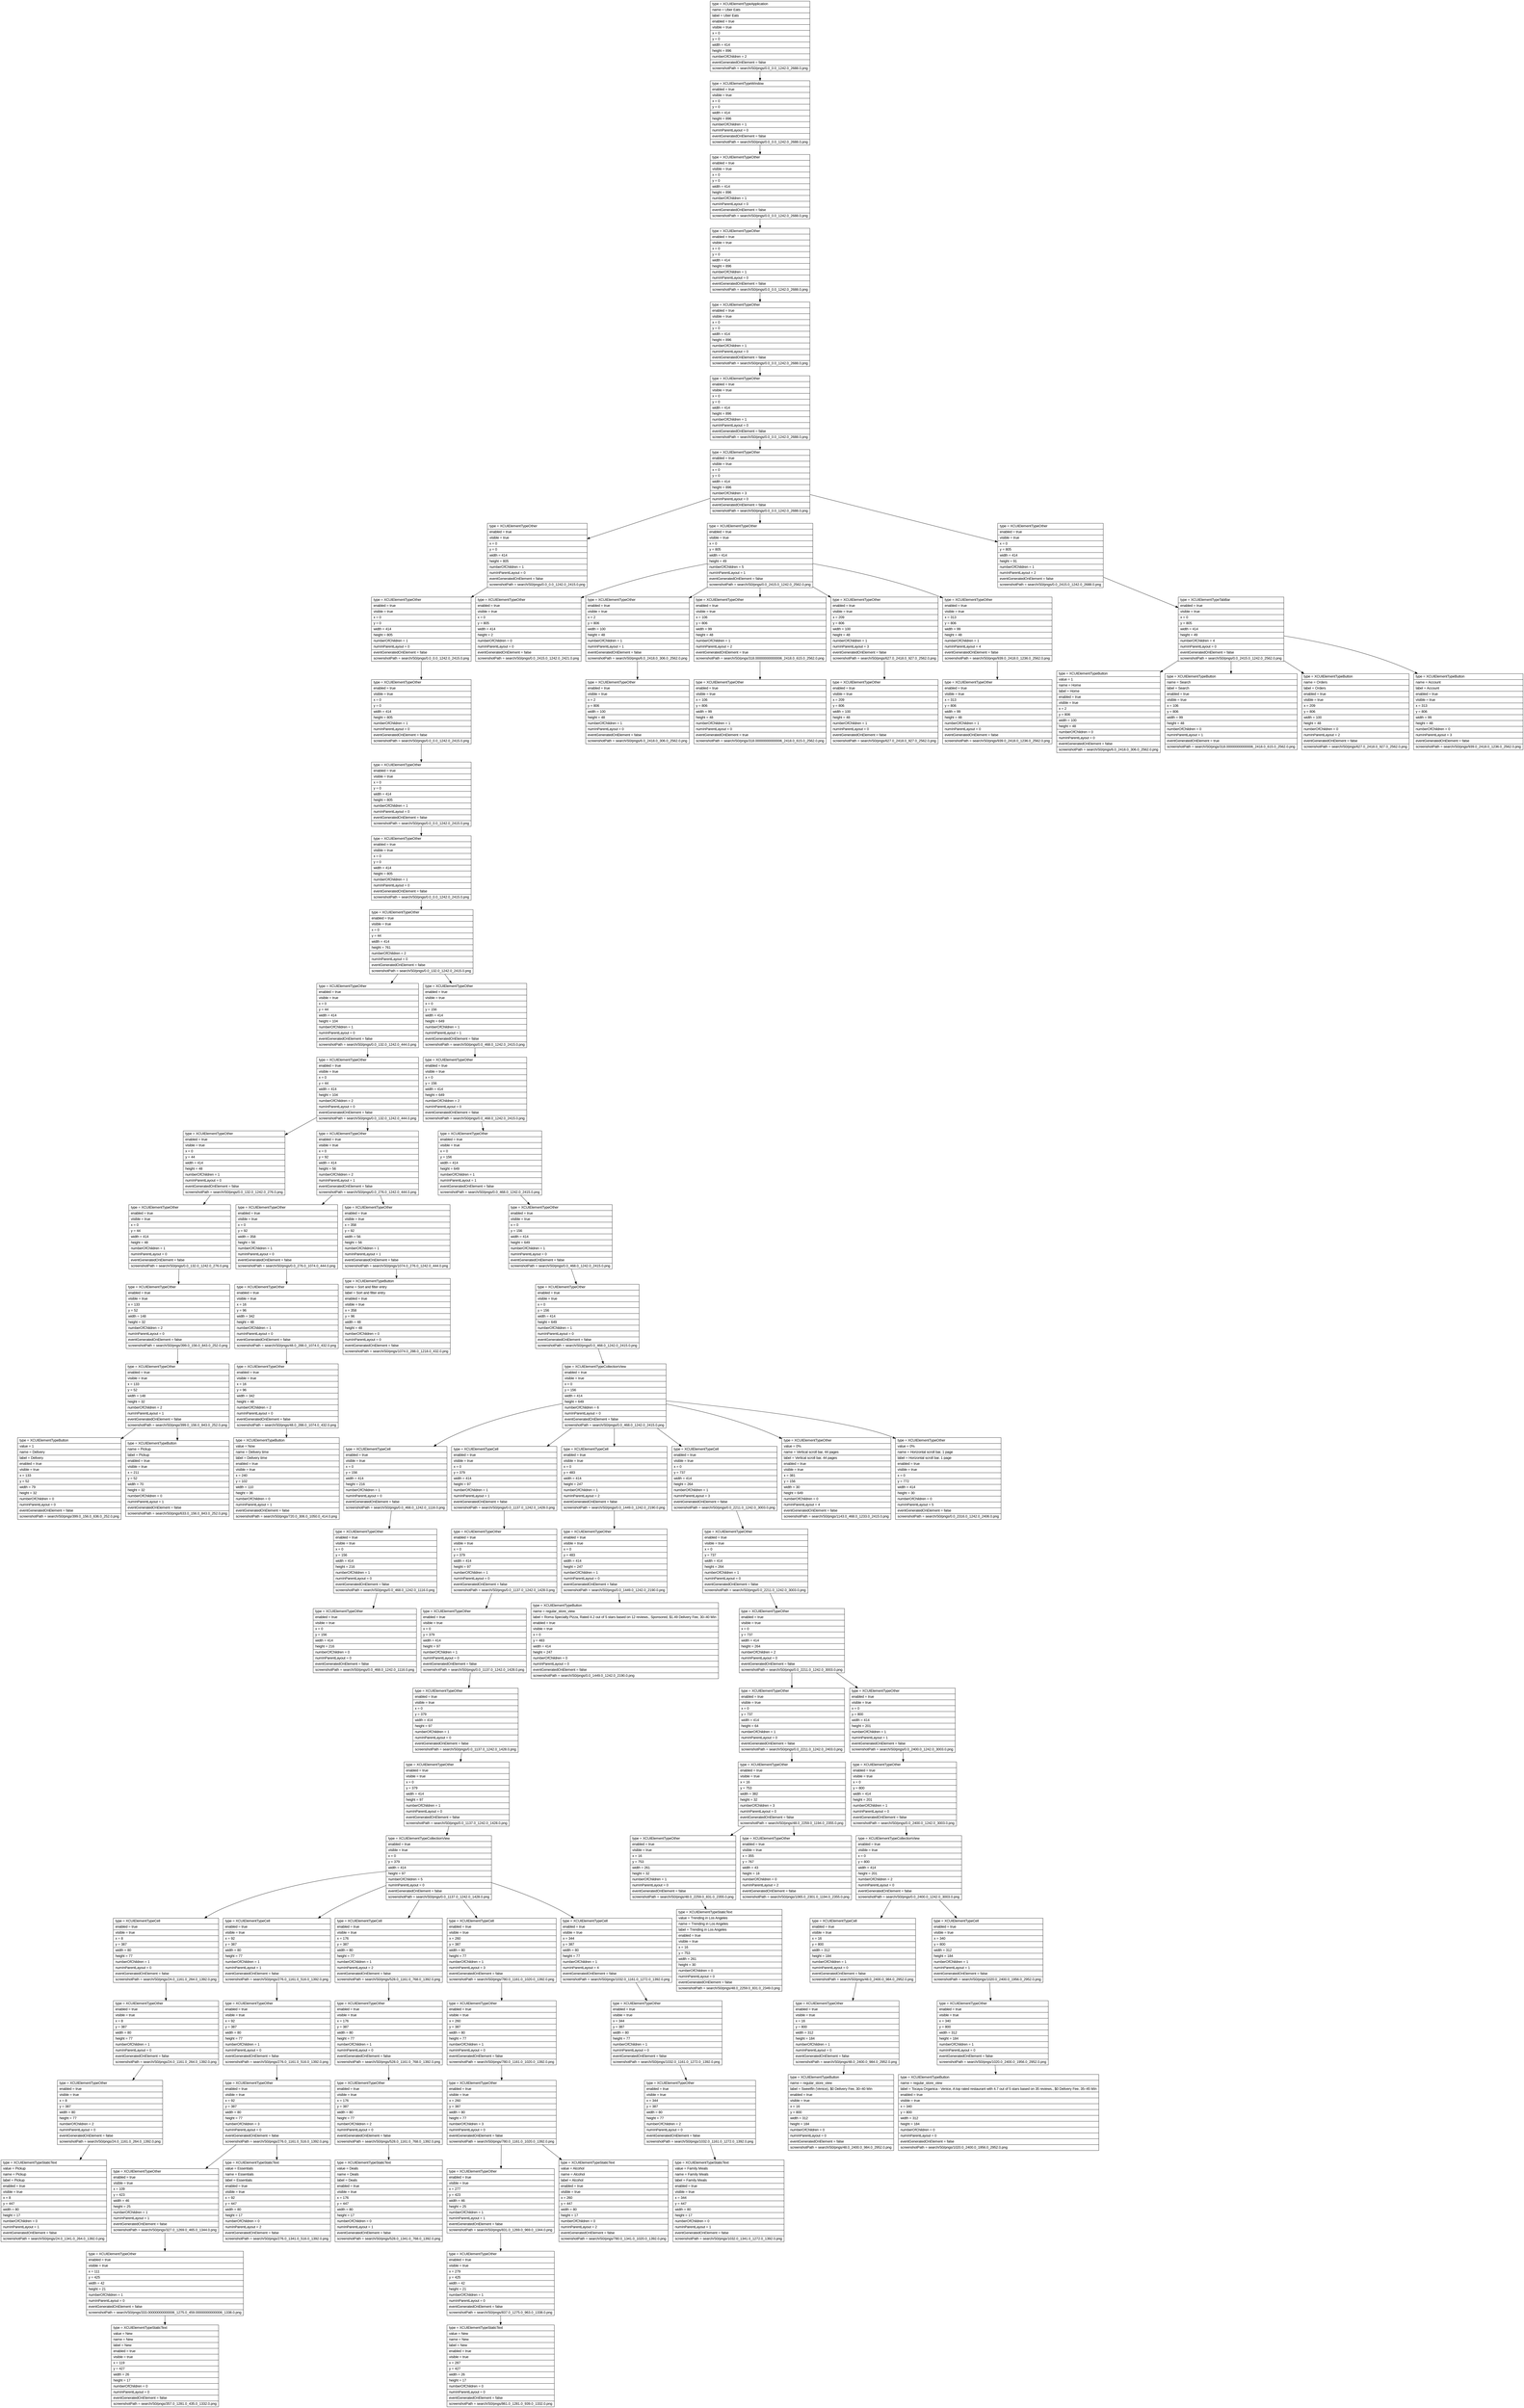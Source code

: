 digraph Layout {

	node [shape=record fontname=Arial];

	0	[label="{type = XCUIElementTypeApplication\l|name = Uber Eats\l|label = Uber Eats\l|enabled = true\l|visible = true\l|x = 0\l|y = 0\l|width = 414\l|height = 896\l|numberOfChildren = 2\l|eventGeneratedOnElement = false \l|screenshotPath = search/S0/pngs/0.0_0.0_1242.0_2688.0.png\l}"]
	1	[label="{type = XCUIElementTypeWindow\l|enabled = true\l|visible = true\l|x = 0\l|y = 0\l|width = 414\l|height = 896\l|numberOfChildren = 1\l|numInParentLayout = 0\l|eventGeneratedOnElement = false \l|screenshotPath = search/S0/pngs/0.0_0.0_1242.0_2688.0.png\l}"]
	2	[label="{type = XCUIElementTypeOther\l|enabled = true\l|visible = true\l|x = 0\l|y = 0\l|width = 414\l|height = 896\l|numberOfChildren = 1\l|numInParentLayout = 0\l|eventGeneratedOnElement = false \l|screenshotPath = search/S0/pngs/0.0_0.0_1242.0_2688.0.png\l}"]
	3	[label="{type = XCUIElementTypeOther\l|enabled = true\l|visible = true\l|x = 0\l|y = 0\l|width = 414\l|height = 896\l|numberOfChildren = 1\l|numInParentLayout = 0\l|eventGeneratedOnElement = false \l|screenshotPath = search/S0/pngs/0.0_0.0_1242.0_2688.0.png\l}"]
	4	[label="{type = XCUIElementTypeOther\l|enabled = true\l|visible = true\l|x = 0\l|y = 0\l|width = 414\l|height = 896\l|numberOfChildren = 1\l|numInParentLayout = 0\l|eventGeneratedOnElement = false \l|screenshotPath = search/S0/pngs/0.0_0.0_1242.0_2688.0.png\l}"]
	5	[label="{type = XCUIElementTypeOther\l|enabled = true\l|visible = true\l|x = 0\l|y = 0\l|width = 414\l|height = 896\l|numberOfChildren = 1\l|numInParentLayout = 0\l|eventGeneratedOnElement = false \l|screenshotPath = search/S0/pngs/0.0_0.0_1242.0_2688.0.png\l}"]
	6	[label="{type = XCUIElementTypeOther\l|enabled = true\l|visible = true\l|x = 0\l|y = 0\l|width = 414\l|height = 896\l|numberOfChildren = 3\l|numInParentLayout = 0\l|eventGeneratedOnElement = false \l|screenshotPath = search/S0/pngs/0.0_0.0_1242.0_2688.0.png\l}"]
	7	[label="{type = XCUIElementTypeOther\l|enabled = true\l|visible = true\l|x = 0\l|y = 0\l|width = 414\l|height = 805\l|numberOfChildren = 1\l|numInParentLayout = 0\l|eventGeneratedOnElement = false \l|screenshotPath = search/S0/pngs/0.0_0.0_1242.0_2415.0.png\l}"]
	8	[label="{type = XCUIElementTypeOther\l|enabled = true\l|visible = true\l|x = 0\l|y = 805\l|width = 414\l|height = 49\l|numberOfChildren = 5\l|numInParentLayout = 1\l|eventGeneratedOnElement = false \l|screenshotPath = search/S0/pngs/0.0_2415.0_1242.0_2562.0.png\l}"]
	9	[label="{type = XCUIElementTypeOther\l|enabled = true\l|visible = true\l|x = 0\l|y = 805\l|width = 414\l|height = 91\l|numberOfChildren = 1\l|numInParentLayout = 2\l|eventGeneratedOnElement = false \l|screenshotPath = search/S0/pngs/0.0_2415.0_1242.0_2688.0.png\l}"]
	10	[label="{type = XCUIElementTypeOther\l|enabled = true\l|visible = true\l|x = 0\l|y = 0\l|width = 414\l|height = 805\l|numberOfChildren = 1\l|numInParentLayout = 0\l|eventGeneratedOnElement = false \l|screenshotPath = search/S0/pngs/0.0_0.0_1242.0_2415.0.png\l}"]
	11	[label="{type = XCUIElementTypeOther\l|enabled = true\l|visible = true\l|x = 0\l|y = 805\l|width = 414\l|height = 2\l|numberOfChildren = 0\l|numInParentLayout = 0\l|eventGeneratedOnElement = false \l|screenshotPath = search/S0/pngs/0.0_2415.0_1242.0_2421.0.png\l}"]
	12	[label="{type = XCUIElementTypeOther\l|enabled = true\l|visible = true\l|x = 2\l|y = 806\l|width = 100\l|height = 48\l|numberOfChildren = 1\l|numInParentLayout = 1\l|eventGeneratedOnElement = false \l|screenshotPath = search/S0/pngs/6.0_2418.0_306.0_2562.0.png\l}"]
	13	[label="{type = XCUIElementTypeOther\l|enabled = true\l|visible = true\l|x = 106\l|y = 806\l|width = 99\l|height = 48\l|numberOfChildren = 1\l|numInParentLayout = 2\l|eventGeneratedOnElement = true \l|screenshotPath = search/S0/pngs/318.00000000000006_2418.0_615.0_2562.0.png\l}"]
	14	[label="{type = XCUIElementTypeOther\l|enabled = true\l|visible = true\l|x = 209\l|y = 806\l|width = 100\l|height = 48\l|numberOfChildren = 1\l|numInParentLayout = 3\l|eventGeneratedOnElement = false \l|screenshotPath = search/S0/pngs/627.0_2418.0_927.0_2562.0.png\l}"]
	15	[label="{type = XCUIElementTypeOther\l|enabled = true\l|visible = true\l|x = 313\l|y = 806\l|width = 99\l|height = 48\l|numberOfChildren = 1\l|numInParentLayout = 4\l|eventGeneratedOnElement = false \l|screenshotPath = search/S0/pngs/939.0_2418.0_1236.0_2562.0.png\l}"]
	16	[label="{type = XCUIElementTypeTabBar\l|enabled = true\l|visible = true\l|x = 0\l|y = 805\l|width = 414\l|height = 49\l|numberOfChildren = 4\l|numInParentLayout = 0\l|eventGeneratedOnElement = false \l|screenshotPath = search/S0/pngs/0.0_2415.0_1242.0_2562.0.png\l}"]
	17	[label="{type = XCUIElementTypeOther\l|enabled = true\l|visible = true\l|x = 0\l|y = 0\l|width = 414\l|height = 805\l|numberOfChildren = 1\l|numInParentLayout = 0\l|eventGeneratedOnElement = false \l|screenshotPath = search/S0/pngs/0.0_0.0_1242.0_2415.0.png\l}"]
	18	[label="{type = XCUIElementTypeOther\l|enabled = true\l|visible = true\l|x = 2\l|y = 806\l|width = 100\l|height = 48\l|numberOfChildren = 1\l|numInParentLayout = 0\l|eventGeneratedOnElement = false \l|screenshotPath = search/S0/pngs/6.0_2418.0_306.0_2562.0.png\l}"]
	19	[label="{type = XCUIElementTypeOther\l|enabled = true\l|visible = true\l|x = 106\l|y = 806\l|width = 99\l|height = 48\l|numberOfChildren = 1\l|numInParentLayout = 0\l|eventGeneratedOnElement = true \l|screenshotPath = search/S0/pngs/318.00000000000006_2418.0_615.0_2562.0.png\l}"]
	20	[label="{type = XCUIElementTypeOther\l|enabled = true\l|visible = true\l|x = 209\l|y = 806\l|width = 100\l|height = 48\l|numberOfChildren = 1\l|numInParentLayout = 0\l|eventGeneratedOnElement = false \l|screenshotPath = search/S0/pngs/627.0_2418.0_927.0_2562.0.png\l}"]
	21	[label="{type = XCUIElementTypeOther\l|enabled = true\l|visible = true\l|x = 313\l|y = 806\l|width = 99\l|height = 48\l|numberOfChildren = 1\l|numInParentLayout = 0\l|eventGeneratedOnElement = false \l|screenshotPath = search/S0/pngs/939.0_2418.0_1236.0_2562.0.png\l}"]
	22	[label="{type = XCUIElementTypeButton\l|value = 1\l|name = Home\l|label = Home\l|enabled = true\l|visible = true\l|x = 2\l|y = 806\l|width = 100\l|height = 48\l|numberOfChildren = 0\l|numInParentLayout = 0\l|eventGeneratedOnElement = false \l|screenshotPath = search/S0/pngs/6.0_2418.0_306.0_2562.0.png\l}"]
	23	[label="{type = XCUIElementTypeButton\l|name = Search\l|label = Search\l|enabled = true\l|visible = true\l|x = 106\l|y = 806\l|width = 99\l|height = 48\l|numberOfChildren = 0\l|numInParentLayout = 1\l|eventGeneratedOnElement = true \l|screenshotPath = search/S0/pngs/318.00000000000006_2418.0_615.0_2562.0.png\l}"]
	24	[label="{type = XCUIElementTypeButton\l|name = Orders\l|label = Orders\l|enabled = true\l|visible = true\l|x = 209\l|y = 806\l|width = 100\l|height = 48\l|numberOfChildren = 0\l|numInParentLayout = 2\l|eventGeneratedOnElement = false \l|screenshotPath = search/S0/pngs/627.0_2418.0_927.0_2562.0.png\l}"]
	25	[label="{type = XCUIElementTypeButton\l|name = Account\l|label = Account\l|enabled = true\l|visible = true\l|x = 313\l|y = 806\l|width = 99\l|height = 48\l|numberOfChildren = 0\l|numInParentLayout = 3\l|eventGeneratedOnElement = false \l|screenshotPath = search/S0/pngs/939.0_2418.0_1236.0_2562.0.png\l}"]
	26	[label="{type = XCUIElementTypeOther\l|enabled = true\l|visible = true\l|x = 0\l|y = 0\l|width = 414\l|height = 805\l|numberOfChildren = 1\l|numInParentLayout = 0\l|eventGeneratedOnElement = false \l|screenshotPath = search/S0/pngs/0.0_0.0_1242.0_2415.0.png\l}"]
	27	[label="{type = XCUIElementTypeOther\l|enabled = true\l|visible = true\l|x = 0\l|y = 0\l|width = 414\l|height = 805\l|numberOfChildren = 1\l|numInParentLayout = 0\l|eventGeneratedOnElement = false \l|screenshotPath = search/S0/pngs/0.0_0.0_1242.0_2415.0.png\l}"]
	28	[label="{type = XCUIElementTypeOther\l|enabled = true\l|visible = true\l|x = 0\l|y = 44\l|width = 414\l|height = 761\l|numberOfChildren = 2\l|numInParentLayout = 0\l|eventGeneratedOnElement = false \l|screenshotPath = search/S0/pngs/0.0_132.0_1242.0_2415.0.png\l}"]
	29	[label="{type = XCUIElementTypeOther\l|enabled = true\l|visible = true\l|x = 0\l|y = 44\l|width = 414\l|height = 104\l|numberOfChildren = 1\l|numInParentLayout = 0\l|eventGeneratedOnElement = false \l|screenshotPath = search/S0/pngs/0.0_132.0_1242.0_444.0.png\l}"]
	30	[label="{type = XCUIElementTypeOther\l|enabled = true\l|visible = true\l|x = 0\l|y = 156\l|width = 414\l|height = 649\l|numberOfChildren = 1\l|numInParentLayout = 1\l|eventGeneratedOnElement = false \l|screenshotPath = search/S0/pngs/0.0_468.0_1242.0_2415.0.png\l}"]
	31	[label="{type = XCUIElementTypeOther\l|enabled = true\l|visible = true\l|x = 0\l|y = 44\l|width = 414\l|height = 104\l|numberOfChildren = 2\l|numInParentLayout = 0\l|eventGeneratedOnElement = false \l|screenshotPath = search/S0/pngs/0.0_132.0_1242.0_444.0.png\l}"]
	32	[label="{type = XCUIElementTypeOther\l|enabled = true\l|visible = true\l|x = 0\l|y = 156\l|width = 414\l|height = 649\l|numberOfChildren = 2\l|numInParentLayout = 0\l|eventGeneratedOnElement = false \l|screenshotPath = search/S0/pngs/0.0_468.0_1242.0_2415.0.png\l}"]
	33	[label="{type = XCUIElementTypeOther\l|enabled = true\l|visible = true\l|x = 0\l|y = 44\l|width = 414\l|height = 48\l|numberOfChildren = 1\l|numInParentLayout = 0\l|eventGeneratedOnElement = false \l|screenshotPath = search/S0/pngs/0.0_132.0_1242.0_276.0.png\l}"]
	34	[label="{type = XCUIElementTypeOther\l|enabled = true\l|visible = true\l|x = 0\l|y = 92\l|width = 414\l|height = 56\l|numberOfChildren = 2\l|numInParentLayout = 1\l|eventGeneratedOnElement = false \l|screenshotPath = search/S0/pngs/0.0_276.0_1242.0_444.0.png\l}"]
	35	[label="{type = XCUIElementTypeOther\l|enabled = true\l|visible = true\l|x = 0\l|y = 156\l|width = 414\l|height = 649\l|numberOfChildren = 1\l|numInParentLayout = 1\l|eventGeneratedOnElement = false \l|screenshotPath = search/S0/pngs/0.0_468.0_1242.0_2415.0.png\l}"]
	36	[label="{type = XCUIElementTypeOther\l|enabled = true\l|visible = true\l|x = 0\l|y = 44\l|width = 414\l|height = 48\l|numberOfChildren = 1\l|numInParentLayout = 0\l|eventGeneratedOnElement = false \l|screenshotPath = search/S0/pngs/0.0_132.0_1242.0_276.0.png\l}"]
	37	[label="{type = XCUIElementTypeOther\l|enabled = true\l|visible = true\l|x = 0\l|y = 92\l|width = 358\l|height = 56\l|numberOfChildren = 1\l|numInParentLayout = 0\l|eventGeneratedOnElement = false \l|screenshotPath = search/S0/pngs/0.0_276.0_1074.0_444.0.png\l}"]
	38	[label="{type = XCUIElementTypeOther\l|enabled = true\l|visible = true\l|x = 358\l|y = 92\l|width = 56\l|height = 56\l|numberOfChildren = 1\l|numInParentLayout = 1\l|eventGeneratedOnElement = false \l|screenshotPath = search/S0/pngs/1074.0_276.0_1242.0_444.0.png\l}"]
	39	[label="{type = XCUIElementTypeOther\l|enabled = true\l|visible = true\l|x = 0\l|y = 156\l|width = 414\l|height = 649\l|numberOfChildren = 1\l|numInParentLayout = 0\l|eventGeneratedOnElement = false \l|screenshotPath = search/S0/pngs/0.0_468.0_1242.0_2415.0.png\l}"]
	40	[label="{type = XCUIElementTypeOther\l|enabled = true\l|visible = true\l|x = 133\l|y = 52\l|width = 148\l|height = 32\l|numberOfChildren = 2\l|numInParentLayout = 0\l|eventGeneratedOnElement = false \l|screenshotPath = search/S0/pngs/399.0_156.0_843.0_252.0.png\l}"]
	41	[label="{type = XCUIElementTypeOther\l|enabled = true\l|visible = true\l|x = 16\l|y = 96\l|width = 342\l|height = 48\l|numberOfChildren = 1\l|numInParentLayout = 0\l|eventGeneratedOnElement = false \l|screenshotPath = search/S0/pngs/48.0_288.0_1074.0_432.0.png\l}"]
	42	[label="{type = XCUIElementTypeButton\l|name = Sort and filter entry\l|label = Sort and filter entry\l|enabled = true\l|visible = true\l|x = 358\l|y = 96\l|width = 48\l|height = 48\l|numberOfChildren = 0\l|numInParentLayout = 0\l|eventGeneratedOnElement = false \l|screenshotPath = search/S0/pngs/1074.0_288.0_1218.0_432.0.png\l}"]
	43	[label="{type = XCUIElementTypeOther\l|enabled = true\l|visible = true\l|x = 0\l|y = 156\l|width = 414\l|height = 649\l|numberOfChildren = 1\l|numInParentLayout = 0\l|eventGeneratedOnElement = false \l|screenshotPath = search/S0/pngs/0.0_468.0_1242.0_2415.0.png\l}"]
	44	[label="{type = XCUIElementTypeOther\l|enabled = true\l|visible = true\l|x = 133\l|y = 52\l|width = 148\l|height = 32\l|numberOfChildren = 2\l|numInParentLayout = 1\l|eventGeneratedOnElement = false \l|screenshotPath = search/S0/pngs/399.0_156.0_843.0_252.0.png\l}"]
	45	[label="{type = XCUIElementTypeOther\l|enabled = true\l|visible = true\l|x = 16\l|y = 96\l|width = 342\l|height = 48\l|numberOfChildren = 2\l|numInParentLayout = 0\l|eventGeneratedOnElement = false \l|screenshotPath = search/S0/pngs/48.0_288.0_1074.0_432.0.png\l}"]
	46	[label="{type = XCUIElementTypeCollectionView\l|enabled = true\l|visible = true\l|x = 0\l|y = 156\l|width = 414\l|height = 649\l|numberOfChildren = 6\l|numInParentLayout = 0\l|eventGeneratedOnElement = false \l|screenshotPath = search/S0/pngs/0.0_468.0_1242.0_2415.0.png\l}"]
	47	[label="{type = XCUIElementTypeButton\l|value = 1\l|name = Delivery\l|label = Delivery\l|enabled = true\l|visible = true\l|x = 133\l|y = 52\l|width = 79\l|height = 32\l|numberOfChildren = 0\l|numInParentLayout = 0\l|eventGeneratedOnElement = false \l|screenshotPath = search/S0/pngs/399.0_156.0_636.0_252.0.png\l}"]
	48	[label="{type = XCUIElementTypeButton\l|name = Pickup\l|label = Pickup\l|enabled = true\l|visible = true\l|x = 211\l|y = 52\l|width = 70\l|height = 32\l|numberOfChildren = 0\l|numInParentLayout = 1\l|eventGeneratedOnElement = false \l|screenshotPath = search/S0/pngs/633.0_156.0_843.0_252.0.png\l}"]
	49	[label="{type = XCUIElementTypeButton\l|value = Now\l|name = Delivery time\l|label = Delivery time\l|enabled = true\l|visible = true\l|x = 240\l|y = 102\l|width = 110\l|height = 36\l|numberOfChildren = 0\l|numInParentLayout = 1\l|eventGeneratedOnElement = false \l|screenshotPath = search/S0/pngs/720.0_306.0_1050.0_414.0.png\l}"]
	50	[label="{type = XCUIElementTypeCell\l|enabled = true\l|visible = true\l|x = 0\l|y = 156\l|width = 414\l|height = 216\l|numberOfChildren = 1\l|numInParentLayout = 0\l|eventGeneratedOnElement = false \l|screenshotPath = search/S0/pngs/0.0_468.0_1242.0_1116.0.png\l}"]
	51	[label="{type = XCUIElementTypeCell\l|enabled = true\l|visible = true\l|x = 0\l|y = 379\l|width = 414\l|height = 97\l|numberOfChildren = 1\l|numInParentLayout = 1\l|eventGeneratedOnElement = false \l|screenshotPath = search/S0/pngs/0.0_1137.0_1242.0_1428.0.png\l}"]
	52	[label="{type = XCUIElementTypeCell\l|enabled = true\l|visible = true\l|x = 0\l|y = 483\l|width = 414\l|height = 247\l|numberOfChildren = 1\l|numInParentLayout = 2\l|eventGeneratedOnElement = false \l|screenshotPath = search/S0/pngs/0.0_1449.0_1242.0_2190.0.png\l}"]
	53	[label="{type = XCUIElementTypeCell\l|enabled = true\l|visible = true\l|x = 0\l|y = 737\l|width = 414\l|height = 264\l|numberOfChildren = 1\l|numInParentLayout = 3\l|eventGeneratedOnElement = false \l|screenshotPath = search/S0/pngs/0.0_2211.0_1242.0_3003.0.png\l}"]
	54	[label="{type = XCUIElementTypeOther\l|value = 0%\l|name = Vertical scroll bar, 44 pages\l|label = Vertical scroll bar, 44 pages\l|enabled = true\l|visible = true\l|x = 381\l|y = 156\l|width = 30\l|height = 649\l|numberOfChildren = 0\l|numInParentLayout = 4\l|eventGeneratedOnElement = false \l|screenshotPath = search/S0/pngs/1143.0_468.0_1233.0_2415.0.png\l}"]
	55	[label="{type = XCUIElementTypeOther\l|value = 0%\l|name = Horizontal scroll bar, 1 page\l|label = Horizontal scroll bar, 1 page\l|enabled = true\l|visible = true\l|x = 0\l|y = 772\l|width = 414\l|height = 30\l|numberOfChildren = 0\l|numInParentLayout = 5\l|eventGeneratedOnElement = false \l|screenshotPath = search/S0/pngs/0.0_2316.0_1242.0_2406.0.png\l}"]
	56	[label="{type = XCUIElementTypeOther\l|enabled = true\l|visible = true\l|x = 0\l|y = 156\l|width = 414\l|height = 216\l|numberOfChildren = 1\l|numInParentLayout = 0\l|eventGeneratedOnElement = false \l|screenshotPath = search/S0/pngs/0.0_468.0_1242.0_1116.0.png\l}"]
	57	[label="{type = XCUIElementTypeOther\l|enabled = true\l|visible = true\l|x = 0\l|y = 379\l|width = 414\l|height = 97\l|numberOfChildren = 1\l|numInParentLayout = 0\l|eventGeneratedOnElement = false \l|screenshotPath = search/S0/pngs/0.0_1137.0_1242.0_1428.0.png\l}"]
	58	[label="{type = XCUIElementTypeOther\l|enabled = true\l|visible = true\l|x = 0\l|y = 483\l|width = 414\l|height = 247\l|numberOfChildren = 1\l|numInParentLayout = 0\l|eventGeneratedOnElement = false \l|screenshotPath = search/S0/pngs/0.0_1449.0_1242.0_2190.0.png\l}"]
	59	[label="{type = XCUIElementTypeOther\l|enabled = true\l|visible = true\l|x = 0\l|y = 737\l|width = 414\l|height = 264\l|numberOfChildren = 1\l|numInParentLayout = 0\l|eventGeneratedOnElement = false \l|screenshotPath = search/S0/pngs/0.0_2211.0_1242.0_3003.0.png\l}"]
	60	[label="{type = XCUIElementTypeOther\l|enabled = true\l|visible = true\l|x = 0\l|y = 156\l|width = 414\l|height = 216\l|numberOfChildren = 0\l|numInParentLayout = 0\l|eventGeneratedOnElement = false \l|screenshotPath = search/S0/pngs/0.0_468.0_1242.0_1116.0.png\l}"]
	61	[label="{type = XCUIElementTypeOther\l|enabled = true\l|visible = true\l|x = 0\l|y = 379\l|width = 414\l|height = 97\l|numberOfChildren = 1\l|numInParentLayout = 0\l|eventGeneratedOnElement = false \l|screenshotPath = search/S0/pngs/0.0_1137.0_1242.0_1428.0.png\l}"]
	62	[label="{type = XCUIElementTypeButton\l|name = regular_store_view\l|label = Roma Specialty Pizza, Rated 4.2 out of 5 stars based on 12 reviews., Sponsored, $1.49 Delivery Fee, 30–40 Min\l|enabled = true\l|visible = true\l|x = 0\l|y = 483\l|width = 414\l|height = 247\l|numberOfChildren = 0\l|numInParentLayout = 0\l|eventGeneratedOnElement = false \l|screenshotPath = search/S0/pngs/0.0_1449.0_1242.0_2190.0.png\l}"]
	63	[label="{type = XCUIElementTypeOther\l|enabled = true\l|visible = true\l|x = 0\l|y = 737\l|width = 414\l|height = 264\l|numberOfChildren = 2\l|numInParentLayout = 0\l|eventGeneratedOnElement = false \l|screenshotPath = search/S0/pngs/0.0_2211.0_1242.0_3003.0.png\l}"]
	64	[label="{type = XCUIElementTypeOther\l|enabled = true\l|visible = true\l|x = 0\l|y = 379\l|width = 414\l|height = 97\l|numberOfChildren = 1\l|numInParentLayout = 0\l|eventGeneratedOnElement = false \l|screenshotPath = search/S0/pngs/0.0_1137.0_1242.0_1428.0.png\l}"]
	65	[label="{type = XCUIElementTypeOther\l|enabled = true\l|visible = true\l|x = 0\l|y = 737\l|width = 414\l|height = 64\l|numberOfChildren = 1\l|numInParentLayout = 0\l|eventGeneratedOnElement = false \l|screenshotPath = search/S0/pngs/0.0_2211.0_1242.0_2403.0.png\l}"]
	66	[label="{type = XCUIElementTypeOther\l|enabled = true\l|visible = true\l|x = 0\l|y = 800\l|width = 414\l|height = 201\l|numberOfChildren = 1\l|numInParentLayout = 1\l|eventGeneratedOnElement = false \l|screenshotPath = search/S0/pngs/0.0_2400.0_1242.0_3003.0.png\l}"]
	67	[label="{type = XCUIElementTypeOther\l|enabled = true\l|visible = true\l|x = 0\l|y = 379\l|width = 414\l|height = 97\l|numberOfChildren = 1\l|numInParentLayout = 0\l|eventGeneratedOnElement = false \l|screenshotPath = search/S0/pngs/0.0_1137.0_1242.0_1428.0.png\l}"]
	68	[label="{type = XCUIElementTypeOther\l|enabled = true\l|visible = true\l|x = 16\l|y = 753\l|width = 382\l|height = 32\l|numberOfChildren = 3\l|numInParentLayout = 0\l|eventGeneratedOnElement = false \l|screenshotPath = search/S0/pngs/48.0_2259.0_1194.0_2355.0.png\l}"]
	69	[label="{type = XCUIElementTypeOther\l|enabled = true\l|visible = true\l|x = 0\l|y = 800\l|width = 414\l|height = 201\l|numberOfChildren = 1\l|numInParentLayout = 0\l|eventGeneratedOnElement = false \l|screenshotPath = search/S0/pngs/0.0_2400.0_1242.0_3003.0.png\l}"]
	70	[label="{type = XCUIElementTypeCollectionView\l|enabled = true\l|visible = true\l|x = 0\l|y = 379\l|width = 414\l|height = 97\l|numberOfChildren = 5\l|numInParentLayout = 0\l|eventGeneratedOnElement = false \l|screenshotPath = search/S0/pngs/0.0_1137.0_1242.0_1428.0.png\l}"]
	71	[label="{type = XCUIElementTypeOther\l|enabled = true\l|visible = true\l|x = 16\l|y = 753\l|width = 261\l|height = 32\l|numberOfChildren = 1\l|numInParentLayout = 0\l|eventGeneratedOnElement = false \l|screenshotPath = search/S0/pngs/48.0_2259.0_831.0_2355.0.png\l}"]
	72	[label="{type = XCUIElementTypeOther\l|enabled = true\l|visible = true\l|x = 355\l|y = 767\l|width = 43\l|height = 18\l|numberOfChildren = 0\l|numInParentLayout = 2\l|eventGeneratedOnElement = false \l|screenshotPath = search/S0/pngs/1065.0_2301.0_1194.0_2355.0.png\l}"]
	73	[label="{type = XCUIElementTypeCollectionView\l|enabled = true\l|visible = true\l|x = 0\l|y = 800\l|width = 414\l|height = 201\l|numberOfChildren = 2\l|numInParentLayout = 0\l|eventGeneratedOnElement = false \l|screenshotPath = search/S0/pngs/0.0_2400.0_1242.0_3003.0.png\l}"]
	74	[label="{type = XCUIElementTypeCell\l|enabled = true\l|visible = true\l|x = 8\l|y = 387\l|width = 80\l|height = 77\l|numberOfChildren = 1\l|numInParentLayout = 0\l|eventGeneratedOnElement = false \l|screenshotPath = search/S0/pngs/24.0_1161.0_264.0_1392.0.png\l}"]
	75	[label="{type = XCUIElementTypeCell\l|enabled = true\l|visible = true\l|x = 92\l|y = 387\l|width = 80\l|height = 77\l|numberOfChildren = 1\l|numInParentLayout = 1\l|eventGeneratedOnElement = false \l|screenshotPath = search/S0/pngs/276.0_1161.0_516.0_1392.0.png\l}"]
	76	[label="{type = XCUIElementTypeCell\l|enabled = true\l|visible = true\l|x = 176\l|y = 387\l|width = 80\l|height = 77\l|numberOfChildren = 1\l|numInParentLayout = 2\l|eventGeneratedOnElement = false \l|screenshotPath = search/S0/pngs/528.0_1161.0_768.0_1392.0.png\l}"]
	77	[label="{type = XCUIElementTypeCell\l|enabled = true\l|visible = true\l|x = 260\l|y = 387\l|width = 80\l|height = 77\l|numberOfChildren = 1\l|numInParentLayout = 3\l|eventGeneratedOnElement = false \l|screenshotPath = search/S0/pngs/780.0_1161.0_1020.0_1392.0.png\l}"]
	78	[label="{type = XCUIElementTypeCell\l|enabled = true\l|visible = true\l|x = 344\l|y = 387\l|width = 80\l|height = 77\l|numberOfChildren = 1\l|numInParentLayout = 4\l|eventGeneratedOnElement = false \l|screenshotPath = search/S0/pngs/1032.0_1161.0_1272.0_1392.0.png\l}"]
	79	[label="{type = XCUIElementTypeStaticText\l|value = Trending in Los Angeles\l|name = Trending in Los Angeles\l|label = Trending in Los Angeles\l|enabled = true\l|visible = true\l|x = 16\l|y = 753\l|width = 261\l|height = 30\l|numberOfChildren = 0\l|numInParentLayout = 0\l|eventGeneratedOnElement = false \l|screenshotPath = search/S0/pngs/48.0_2259.0_831.0_2349.0.png\l}"]
	80	[label="{type = XCUIElementTypeCell\l|enabled = true\l|visible = true\l|x = 16\l|y = 800\l|width = 312\l|height = 184\l|numberOfChildren = 1\l|numInParentLayout = 0\l|eventGeneratedOnElement = false \l|screenshotPath = search/S0/pngs/48.0_2400.0_984.0_2952.0.png\l}"]
	81	[label="{type = XCUIElementTypeCell\l|enabled = true\l|visible = true\l|x = 340\l|y = 800\l|width = 312\l|height = 184\l|numberOfChildren = 1\l|numInParentLayout = 1\l|eventGeneratedOnElement = false \l|screenshotPath = search/S0/pngs/1020.0_2400.0_1956.0_2952.0.png\l}"]
	82	[label="{type = XCUIElementTypeOther\l|enabled = true\l|visible = true\l|x = 8\l|y = 387\l|width = 80\l|height = 77\l|numberOfChildren = 1\l|numInParentLayout = 0\l|eventGeneratedOnElement = false \l|screenshotPath = search/S0/pngs/24.0_1161.0_264.0_1392.0.png\l}"]
	83	[label="{type = XCUIElementTypeOther\l|enabled = true\l|visible = true\l|x = 92\l|y = 387\l|width = 80\l|height = 77\l|numberOfChildren = 1\l|numInParentLayout = 0\l|eventGeneratedOnElement = false \l|screenshotPath = search/S0/pngs/276.0_1161.0_516.0_1392.0.png\l}"]
	84	[label="{type = XCUIElementTypeOther\l|enabled = true\l|visible = true\l|x = 176\l|y = 387\l|width = 80\l|height = 77\l|numberOfChildren = 1\l|numInParentLayout = 0\l|eventGeneratedOnElement = false \l|screenshotPath = search/S0/pngs/528.0_1161.0_768.0_1392.0.png\l}"]
	85	[label="{type = XCUIElementTypeOther\l|enabled = true\l|visible = true\l|x = 260\l|y = 387\l|width = 80\l|height = 77\l|numberOfChildren = 1\l|numInParentLayout = 0\l|eventGeneratedOnElement = false \l|screenshotPath = search/S0/pngs/780.0_1161.0_1020.0_1392.0.png\l}"]
	86	[label="{type = XCUIElementTypeOther\l|enabled = true\l|visible = true\l|x = 344\l|y = 387\l|width = 80\l|height = 77\l|numberOfChildren = 1\l|numInParentLayout = 0\l|eventGeneratedOnElement = false \l|screenshotPath = search/S0/pngs/1032.0_1161.0_1272.0_1392.0.png\l}"]
	87	[label="{type = XCUIElementTypeOther\l|enabled = true\l|visible = true\l|x = 16\l|y = 800\l|width = 312\l|height = 184\l|numberOfChildren = 1\l|numInParentLayout = 0\l|eventGeneratedOnElement = false \l|screenshotPath = search/S0/pngs/48.0_2400.0_984.0_2952.0.png\l}"]
	88	[label="{type = XCUIElementTypeOther\l|enabled = true\l|visible = true\l|x = 340\l|y = 800\l|width = 312\l|height = 184\l|numberOfChildren = 1\l|numInParentLayout = 0\l|eventGeneratedOnElement = false \l|screenshotPath = search/S0/pngs/1020.0_2400.0_1956.0_2952.0.png\l}"]
	89	[label="{type = XCUIElementTypeOther\l|enabled = true\l|visible = true\l|x = 8\l|y = 387\l|width = 80\l|height = 77\l|numberOfChildren = 2\l|numInParentLayout = 0\l|eventGeneratedOnElement = false \l|screenshotPath = search/S0/pngs/24.0_1161.0_264.0_1392.0.png\l}"]
	90	[label="{type = XCUIElementTypeOther\l|enabled = true\l|visible = true\l|x = 92\l|y = 387\l|width = 80\l|height = 77\l|numberOfChildren = 3\l|numInParentLayout = 0\l|eventGeneratedOnElement = false \l|screenshotPath = search/S0/pngs/276.0_1161.0_516.0_1392.0.png\l}"]
	91	[label="{type = XCUIElementTypeOther\l|enabled = true\l|visible = true\l|x = 176\l|y = 387\l|width = 80\l|height = 77\l|numberOfChildren = 2\l|numInParentLayout = 0\l|eventGeneratedOnElement = false \l|screenshotPath = search/S0/pngs/528.0_1161.0_768.0_1392.0.png\l}"]
	92	[label="{type = XCUIElementTypeOther\l|enabled = true\l|visible = true\l|x = 260\l|y = 387\l|width = 80\l|height = 77\l|numberOfChildren = 3\l|numInParentLayout = 0\l|eventGeneratedOnElement = false \l|screenshotPath = search/S0/pngs/780.0_1161.0_1020.0_1392.0.png\l}"]
	93	[label="{type = XCUIElementTypeOther\l|enabled = true\l|visible = true\l|x = 344\l|y = 387\l|width = 80\l|height = 77\l|numberOfChildren = 2\l|numInParentLayout = 0\l|eventGeneratedOnElement = false \l|screenshotPath = search/S0/pngs/1032.0_1161.0_1272.0_1392.0.png\l}"]
	94	[label="{type = XCUIElementTypeButton\l|name = regular_store_view\l|label = Sweetfin (Venice), $0 Delivery Fee, 30–40 Min\l|enabled = true\l|visible = true\l|x = 16\l|y = 800\l|width = 312\l|height = 184\l|numberOfChildren = 0\l|numInParentLayout = 0\l|eventGeneratedOnElement = false \l|screenshotPath = search/S0/pngs/48.0_2400.0_984.0_2952.0.png\l}"]
	95	[label="{type = XCUIElementTypeButton\l|name = regular_store_view\l|label = Tocaya Organica - Venice, A top rated restaurant with 4.7 out of 5 stars based on 35 reviews., $0 Delivery Fee, 35–45 Min\l|enabled = true\l|visible = true\l|x = 340\l|y = 800\l|width = 312\l|height = 184\l|numberOfChildren = 0\l|numInParentLayout = 0\l|eventGeneratedOnElement = false \l|screenshotPath = search/S0/pngs/1020.0_2400.0_1956.0_2952.0.png\l}"]
	96	[label="{type = XCUIElementTypeStaticText\l|value = Pickup\l|name = Pickup\l|label = Pickup\l|enabled = true\l|visible = true\l|x = 8\l|y = 447\l|width = 80\l|height = 17\l|numberOfChildren = 0\l|numInParentLayout = 1\l|eventGeneratedOnElement = false \l|screenshotPath = search/S0/pngs/24.0_1341.0_264.0_1392.0.png\l}"]
	97	[label="{type = XCUIElementTypeOther\l|enabled = true\l|visible = true\l|x = 109\l|y = 423\l|width = 46\l|height = 25\l|numberOfChildren = 1\l|numInParentLayout = 1\l|eventGeneratedOnElement = false \l|screenshotPath = search/S0/pngs/327.0_1269.0_465.0_1344.0.png\l}"]
	98	[label="{type = XCUIElementTypeStaticText\l|value = Essentials\l|name = Essentials\l|label = Essentials\l|enabled = true\l|visible = true\l|x = 92\l|y = 447\l|width = 80\l|height = 17\l|numberOfChildren = 0\l|numInParentLayout = 2\l|eventGeneratedOnElement = false \l|screenshotPath = search/S0/pngs/276.0_1341.0_516.0_1392.0.png\l}"]
	99	[label="{type = XCUIElementTypeStaticText\l|value = Deals\l|name = Deals\l|label = Deals\l|enabled = true\l|visible = true\l|x = 176\l|y = 447\l|width = 80\l|height = 17\l|numberOfChildren = 0\l|numInParentLayout = 1\l|eventGeneratedOnElement = false \l|screenshotPath = search/S0/pngs/528.0_1341.0_768.0_1392.0.png\l}"]
	100	[label="{type = XCUIElementTypeOther\l|enabled = true\l|visible = true\l|x = 277\l|y = 423\l|width = 46\l|height = 25\l|numberOfChildren = 1\l|numInParentLayout = 1\l|eventGeneratedOnElement = false \l|screenshotPath = search/S0/pngs/831.0_1269.0_969.0_1344.0.png\l}"]
	101	[label="{type = XCUIElementTypeStaticText\l|value = Alcohol\l|name = Alcohol\l|label = Alcohol\l|enabled = true\l|visible = true\l|x = 260\l|y = 447\l|width = 80\l|height = 17\l|numberOfChildren = 0\l|numInParentLayout = 2\l|eventGeneratedOnElement = false \l|screenshotPath = search/S0/pngs/780.0_1341.0_1020.0_1392.0.png\l}"]
	102	[label="{type = XCUIElementTypeStaticText\l|value = Family Meals\l|name = Family Meals\l|label = Family Meals\l|enabled = true\l|visible = true\l|x = 344\l|y = 447\l|width = 80\l|height = 17\l|numberOfChildren = 0\l|numInParentLayout = 1\l|eventGeneratedOnElement = false \l|screenshotPath = search/S0/pngs/1032.0_1341.0_1272.0_1392.0.png\l}"]
	103	[label="{type = XCUIElementTypeOther\l|enabled = true\l|visible = true\l|x = 111\l|y = 425\l|width = 42\l|height = 21\l|numberOfChildren = 1\l|numInParentLayout = 0\l|eventGeneratedOnElement = false \l|screenshotPath = search/S0/pngs/333.00000000000006_1275.0_459.00000000000006_1338.0.png\l}"]
	104	[label="{type = XCUIElementTypeOther\l|enabled = true\l|visible = true\l|x = 279\l|y = 425\l|width = 42\l|height = 21\l|numberOfChildren = 1\l|numInParentLayout = 0\l|eventGeneratedOnElement = false \l|screenshotPath = search/S0/pngs/837.0_1275.0_963.0_1338.0.png\l}"]
	105	[label="{type = XCUIElementTypeStaticText\l|value = New\l|name = New\l|label = New\l|enabled = true\l|visible = true\l|x = 119\l|y = 427\l|width = 26\l|height = 17\l|numberOfChildren = 0\l|numInParentLayout = 0\l|eventGeneratedOnElement = false \l|screenshotPath = search/S0/pngs/357.0_1281.0_435.0_1332.0.png\l}"]
	106	[label="{type = XCUIElementTypeStaticText\l|value = New\l|name = New\l|label = New\l|enabled = true\l|visible = true\l|x = 287\l|y = 427\l|width = 26\l|height = 17\l|numberOfChildren = 0\l|numInParentLayout = 0\l|eventGeneratedOnElement = false \l|screenshotPath = search/S0/pngs/861.0_1281.0_939.0_1332.0.png\l}"]


	0 -> 1
	1 -> 2
	2 -> 3
	3 -> 4
	4 -> 5
	5 -> 6
	6 -> 7
	6 -> 8
	6 -> 9
	7 -> 10
	8 -> 11
	8 -> 12
	8 -> 13
	8 -> 14
	8 -> 15
	9 -> 16
	10 -> 17
	12 -> 18
	13 -> 19
	14 -> 20
	15 -> 21
	16 -> 22
	16 -> 23
	16 -> 24
	16 -> 25
	17 -> 26
	26 -> 27
	27 -> 28
	28 -> 29
	28 -> 30
	29 -> 31
	30 -> 32
	31 -> 33
	31 -> 34
	32 -> 35
	33 -> 36
	34 -> 37
	34 -> 38
	35 -> 39
	36 -> 40
	37 -> 41
	38 -> 42
	39 -> 43
	40 -> 44
	41 -> 45
	43 -> 46
	44 -> 47
	44 -> 48
	45 -> 49
	46 -> 50
	46 -> 51
	46 -> 52
	46 -> 53
	46 -> 54
	46 -> 55
	50 -> 56
	51 -> 57
	52 -> 58
	53 -> 59
	56 -> 60
	57 -> 61
	58 -> 62
	59 -> 63
	61 -> 64
	63 -> 65
	63 -> 66
	64 -> 67
	65 -> 68
	66 -> 69
	67 -> 70
	68 -> 71
	68 -> 72
	69 -> 73
	70 -> 74
	70 -> 75
	70 -> 76
	70 -> 77
	70 -> 78
	71 -> 79
	73 -> 80
	73 -> 81
	74 -> 82
	75 -> 83
	76 -> 84
	77 -> 85
	78 -> 86
	80 -> 87
	81 -> 88
	82 -> 89
	83 -> 90
	84 -> 91
	85 -> 92
	86 -> 93
	87 -> 94
	88 -> 95
	89 -> 96
	90 -> 97
	90 -> 98
	91 -> 99
	92 -> 100
	92 -> 101
	93 -> 102
	97 -> 103
	100 -> 104
	103 -> 105
	104 -> 106


}